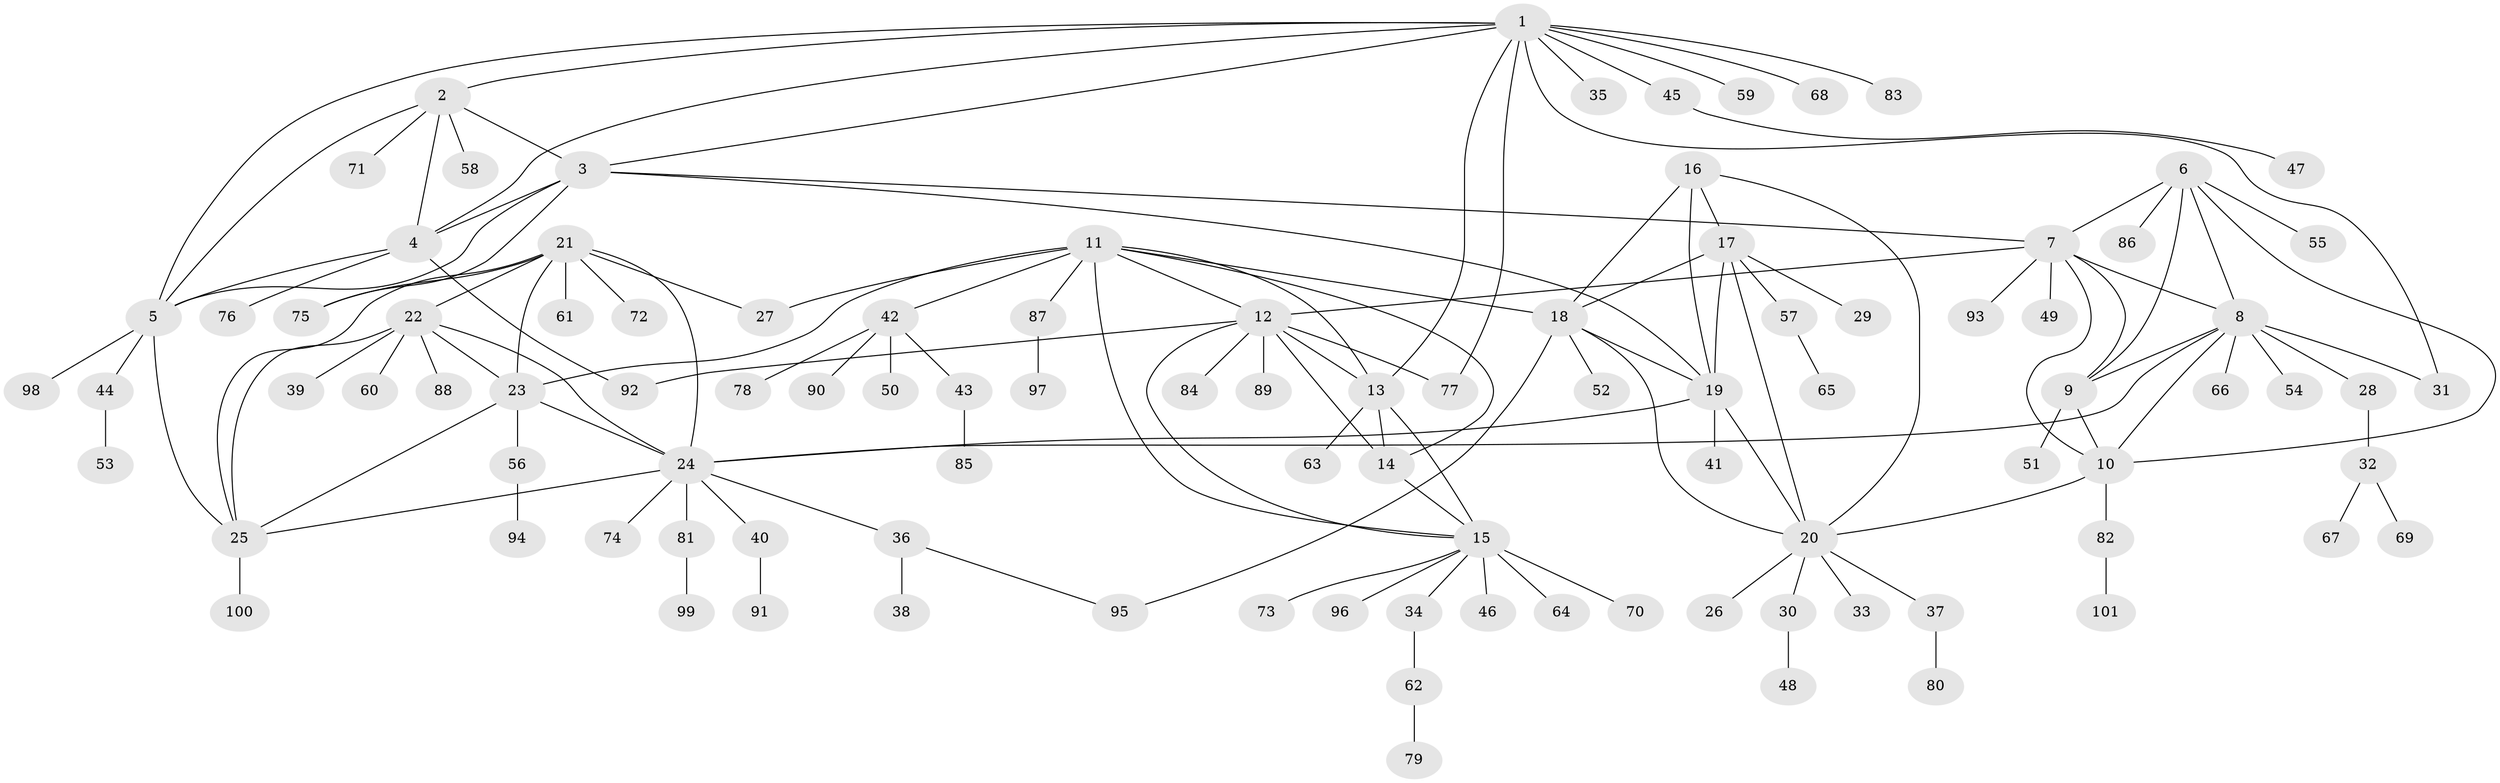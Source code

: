 // coarse degree distribution, {11: 0.014084507042253521, 5: 0.08450704225352113, 7: 0.04225352112676056, 6: 0.07042253521126761, 8: 0.056338028169014086, 4: 0.07042253521126761, 9: 0.028169014084507043, 1: 0.4225352112676056, 2: 0.2112676056338028}
// Generated by graph-tools (version 1.1) at 2025/52/03/04/25 22:52:38]
// undirected, 101 vertices, 142 edges
graph export_dot {
  node [color=gray90,style=filled];
  1;
  2;
  3;
  4;
  5;
  6;
  7;
  8;
  9;
  10;
  11;
  12;
  13;
  14;
  15;
  16;
  17;
  18;
  19;
  20;
  21;
  22;
  23;
  24;
  25;
  26;
  27;
  28;
  29;
  30;
  31;
  32;
  33;
  34;
  35;
  36;
  37;
  38;
  39;
  40;
  41;
  42;
  43;
  44;
  45;
  46;
  47;
  48;
  49;
  50;
  51;
  52;
  53;
  54;
  55;
  56;
  57;
  58;
  59;
  60;
  61;
  62;
  63;
  64;
  65;
  66;
  67;
  68;
  69;
  70;
  71;
  72;
  73;
  74;
  75;
  76;
  77;
  78;
  79;
  80;
  81;
  82;
  83;
  84;
  85;
  86;
  87;
  88;
  89;
  90;
  91;
  92;
  93;
  94;
  95;
  96;
  97;
  98;
  99;
  100;
  101;
  1 -- 2;
  1 -- 3;
  1 -- 4;
  1 -- 5;
  1 -- 13;
  1 -- 31;
  1 -- 35;
  1 -- 45;
  1 -- 59;
  1 -- 68;
  1 -- 77;
  1 -- 83;
  2 -- 3;
  2 -- 4;
  2 -- 5;
  2 -- 58;
  2 -- 71;
  3 -- 4;
  3 -- 5;
  3 -- 7;
  3 -- 19;
  3 -- 75;
  4 -- 5;
  4 -- 76;
  4 -- 92;
  5 -- 25;
  5 -- 44;
  5 -- 98;
  6 -- 7;
  6 -- 8;
  6 -- 9;
  6 -- 10;
  6 -- 55;
  6 -- 86;
  7 -- 8;
  7 -- 9;
  7 -- 10;
  7 -- 12;
  7 -- 49;
  7 -- 93;
  8 -- 9;
  8 -- 10;
  8 -- 24;
  8 -- 28;
  8 -- 31;
  8 -- 54;
  8 -- 66;
  9 -- 10;
  9 -- 51;
  10 -- 20;
  10 -- 82;
  11 -- 12;
  11 -- 13;
  11 -- 14;
  11 -- 15;
  11 -- 18;
  11 -- 23;
  11 -- 27;
  11 -- 42;
  11 -- 87;
  12 -- 13;
  12 -- 14;
  12 -- 15;
  12 -- 77;
  12 -- 84;
  12 -- 89;
  12 -- 92;
  13 -- 14;
  13 -- 15;
  13 -- 63;
  14 -- 15;
  15 -- 34;
  15 -- 46;
  15 -- 64;
  15 -- 70;
  15 -- 73;
  15 -- 96;
  16 -- 17;
  16 -- 18;
  16 -- 19;
  16 -- 20;
  17 -- 18;
  17 -- 19;
  17 -- 20;
  17 -- 29;
  17 -- 57;
  18 -- 19;
  18 -- 20;
  18 -- 52;
  18 -- 95;
  19 -- 20;
  19 -- 24;
  19 -- 41;
  20 -- 26;
  20 -- 30;
  20 -- 33;
  20 -- 37;
  21 -- 22;
  21 -- 23;
  21 -- 24;
  21 -- 25;
  21 -- 27;
  21 -- 61;
  21 -- 72;
  21 -- 75;
  22 -- 23;
  22 -- 24;
  22 -- 25;
  22 -- 39;
  22 -- 60;
  22 -- 88;
  23 -- 24;
  23 -- 25;
  23 -- 56;
  24 -- 25;
  24 -- 36;
  24 -- 40;
  24 -- 74;
  24 -- 81;
  25 -- 100;
  28 -- 32;
  30 -- 48;
  32 -- 67;
  32 -- 69;
  34 -- 62;
  36 -- 38;
  36 -- 95;
  37 -- 80;
  40 -- 91;
  42 -- 43;
  42 -- 50;
  42 -- 78;
  42 -- 90;
  43 -- 85;
  44 -- 53;
  45 -- 47;
  56 -- 94;
  57 -- 65;
  62 -- 79;
  81 -- 99;
  82 -- 101;
  87 -- 97;
}
